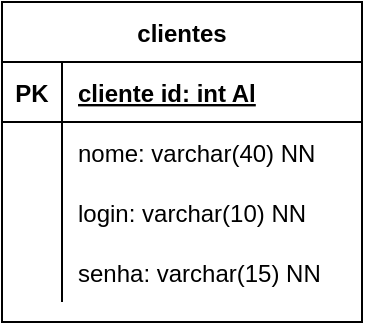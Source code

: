 <mxfile version="14.9.6" type="device"><diagram id="TeALcZu0KdGMzUN9l_4m" name="Page-1"><mxGraphModel dx="868" dy="425" grid="1" gridSize="10" guides="1" tooltips="1" connect="1" arrows="1" fold="1" page="1" pageScale="1" pageWidth="827" pageHeight="1169" math="0" shadow="0"><root><mxCell id="0"/><mxCell id="1" parent="0"/><mxCell id="s993HSbehEDz6aS-Gts8-1" value="clientes" style="shape=table;startSize=30;container=1;collapsible=1;childLayout=tableLayout;fixedRows=1;rowLines=0;fontStyle=1;align=center;resizeLast=1;" vertex="1" parent="1"><mxGeometry x="290" y="150" width="180" height="160" as="geometry"/></mxCell><mxCell id="s993HSbehEDz6aS-Gts8-2" value="" style="shape=partialRectangle;collapsible=0;dropTarget=0;pointerEvents=0;fillColor=none;top=0;left=0;bottom=1;right=0;points=[[0,0.5],[1,0.5]];portConstraint=eastwest;" vertex="1" parent="s993HSbehEDz6aS-Gts8-1"><mxGeometry y="30" width="180" height="30" as="geometry"/></mxCell><mxCell id="s993HSbehEDz6aS-Gts8-3" value="PK" style="shape=partialRectangle;connectable=0;fillColor=none;top=0;left=0;bottom=0;right=0;fontStyle=1;overflow=hidden;" vertex="1" parent="s993HSbehEDz6aS-Gts8-2"><mxGeometry width="30" height="30" as="geometry"/></mxCell><mxCell id="s993HSbehEDz6aS-Gts8-4" value="cliente id: int Al" style="shape=partialRectangle;connectable=0;fillColor=none;top=0;left=0;bottom=0;right=0;align=left;spacingLeft=6;fontStyle=5;overflow=hidden;" vertex="1" parent="s993HSbehEDz6aS-Gts8-2"><mxGeometry x="30" width="150" height="30" as="geometry"/></mxCell><mxCell id="s993HSbehEDz6aS-Gts8-5" value="" style="shape=partialRectangle;collapsible=0;dropTarget=0;pointerEvents=0;fillColor=none;top=0;left=0;bottom=0;right=0;points=[[0,0.5],[1,0.5]];portConstraint=eastwest;" vertex="1" parent="s993HSbehEDz6aS-Gts8-1"><mxGeometry y="60" width="180" height="30" as="geometry"/></mxCell><mxCell id="s993HSbehEDz6aS-Gts8-6" value="" style="shape=partialRectangle;connectable=0;fillColor=none;top=0;left=0;bottom=0;right=0;editable=1;overflow=hidden;" vertex="1" parent="s993HSbehEDz6aS-Gts8-5"><mxGeometry width="30" height="30" as="geometry"/></mxCell><mxCell id="s993HSbehEDz6aS-Gts8-7" value="nome: varchar(40) NN" style="shape=partialRectangle;connectable=0;fillColor=none;top=0;left=0;bottom=0;right=0;align=left;spacingLeft=6;overflow=hidden;" vertex="1" parent="s993HSbehEDz6aS-Gts8-5"><mxGeometry x="30" width="150" height="30" as="geometry"/></mxCell><mxCell id="s993HSbehEDz6aS-Gts8-8" value="" style="shape=partialRectangle;collapsible=0;dropTarget=0;pointerEvents=0;fillColor=none;top=0;left=0;bottom=0;right=0;points=[[0,0.5],[1,0.5]];portConstraint=eastwest;" vertex="1" parent="s993HSbehEDz6aS-Gts8-1"><mxGeometry y="90" width="180" height="30" as="geometry"/></mxCell><mxCell id="s993HSbehEDz6aS-Gts8-9" value="" style="shape=partialRectangle;connectable=0;fillColor=none;top=0;left=0;bottom=0;right=0;editable=1;overflow=hidden;" vertex="1" parent="s993HSbehEDz6aS-Gts8-8"><mxGeometry width="30" height="30" as="geometry"/></mxCell><mxCell id="s993HSbehEDz6aS-Gts8-10" value="login: varchar(10) NN" style="shape=partialRectangle;connectable=0;fillColor=none;top=0;left=0;bottom=0;right=0;align=left;spacingLeft=6;overflow=hidden;" vertex="1" parent="s993HSbehEDz6aS-Gts8-8"><mxGeometry x="30" width="150" height="30" as="geometry"/></mxCell><mxCell id="s993HSbehEDz6aS-Gts8-11" value="" style="shape=partialRectangle;collapsible=0;dropTarget=0;pointerEvents=0;fillColor=none;top=0;left=0;bottom=0;right=0;points=[[0,0.5],[1,0.5]];portConstraint=eastwest;" vertex="1" parent="s993HSbehEDz6aS-Gts8-1"><mxGeometry y="120" width="180" height="30" as="geometry"/></mxCell><mxCell id="s993HSbehEDz6aS-Gts8-12" value="" style="shape=partialRectangle;connectable=0;fillColor=none;top=0;left=0;bottom=0;right=0;editable=1;overflow=hidden;" vertex="1" parent="s993HSbehEDz6aS-Gts8-11"><mxGeometry width="30" height="30" as="geometry"/></mxCell><mxCell id="s993HSbehEDz6aS-Gts8-13" value="senha: varchar(15) NN" style="shape=partialRectangle;connectable=0;fillColor=none;top=0;left=0;bottom=0;right=0;align=left;spacingLeft=6;overflow=hidden;" vertex="1" parent="s993HSbehEDz6aS-Gts8-11"><mxGeometry x="30" width="150" height="30" as="geometry"/></mxCell></root></mxGraphModel></diagram></mxfile>